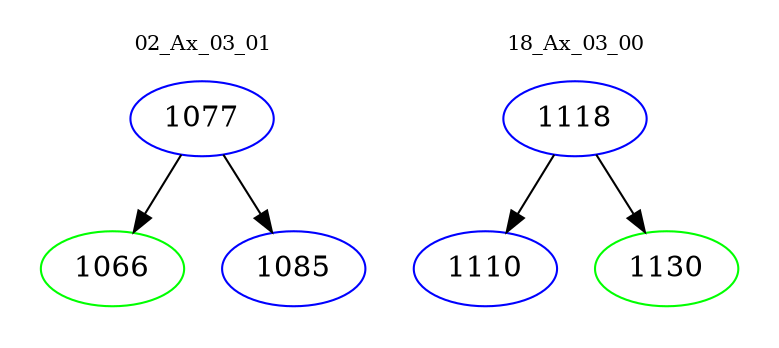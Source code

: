 digraph{
subgraph cluster_0 {
color = white
label = "02_Ax_03_01";
fontsize=10;
T0_1077 [label="1077", color="blue"]
T0_1077 -> T0_1066 [color="black"]
T0_1066 [label="1066", color="green"]
T0_1077 -> T0_1085 [color="black"]
T0_1085 [label="1085", color="blue"]
}
subgraph cluster_1 {
color = white
label = "18_Ax_03_00";
fontsize=10;
T1_1118 [label="1118", color="blue"]
T1_1118 -> T1_1110 [color="black"]
T1_1110 [label="1110", color="blue"]
T1_1118 -> T1_1130 [color="black"]
T1_1130 [label="1130", color="green"]
}
}
